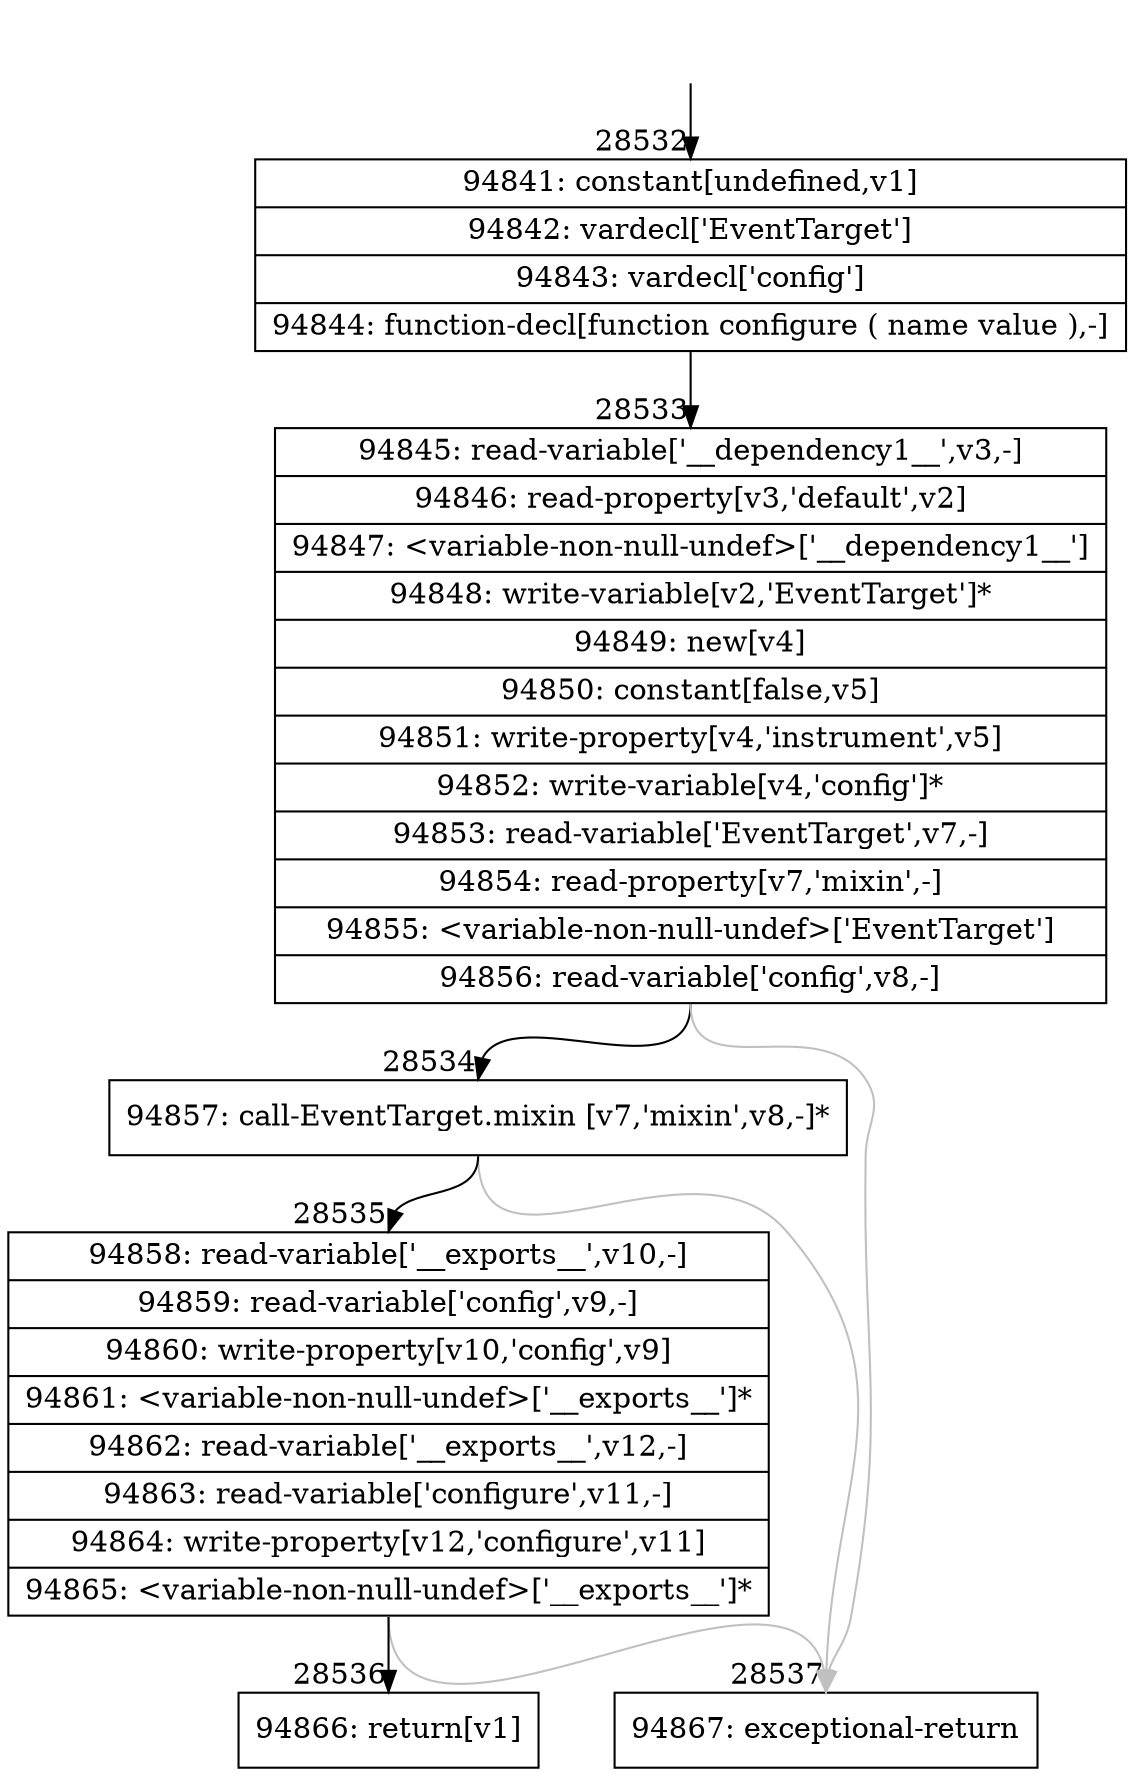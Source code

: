 digraph {
rankdir="TD"
BB_entry2505[shape=none,label=""];
BB_entry2505 -> BB28532 [tailport=s, headport=n, headlabel="    28532"]
BB28532 [shape=record label="{94841: constant[undefined,v1]|94842: vardecl['EventTarget']|94843: vardecl['config']|94844: function-decl[function configure ( name value ),-]}" ] 
BB28532 -> BB28533 [tailport=s, headport=n, headlabel="      28533"]
BB28533 [shape=record label="{94845: read-variable['__dependency1__',v3,-]|94846: read-property[v3,'default',v2]|94847: \<variable-non-null-undef\>['__dependency1__']|94848: write-variable[v2,'EventTarget']*|94849: new[v4]|94850: constant[false,v5]|94851: write-property[v4,'instrument',v5]|94852: write-variable[v4,'config']*|94853: read-variable['EventTarget',v7,-]|94854: read-property[v7,'mixin',-]|94855: \<variable-non-null-undef\>['EventTarget']|94856: read-variable['config',v8,-]}" ] 
BB28533 -> BB28534 [tailport=s, headport=n, headlabel="      28534"]
BB28533 -> BB28537 [tailport=s, headport=n, color=gray, headlabel="      28537"]
BB28534 [shape=record label="{94857: call-EventTarget.mixin [v7,'mixin',v8,-]*}" ] 
BB28534 -> BB28535 [tailport=s, headport=n, headlabel="      28535"]
BB28534 -> BB28537 [tailport=s, headport=n, color=gray]
BB28535 [shape=record label="{94858: read-variable['__exports__',v10,-]|94859: read-variable['config',v9,-]|94860: write-property[v10,'config',v9]|94861: \<variable-non-null-undef\>['__exports__']*|94862: read-variable['__exports__',v12,-]|94863: read-variable['configure',v11,-]|94864: write-property[v12,'configure',v11]|94865: \<variable-non-null-undef\>['__exports__']*}" ] 
BB28535 -> BB28536 [tailport=s, headport=n, headlabel="      28536"]
BB28535 -> BB28537 [tailport=s, headport=n, color=gray]
BB28536 [shape=record label="{94866: return[v1]}" ] 
BB28537 [shape=record label="{94867: exceptional-return}" ] 
//#$~ 50841
}
